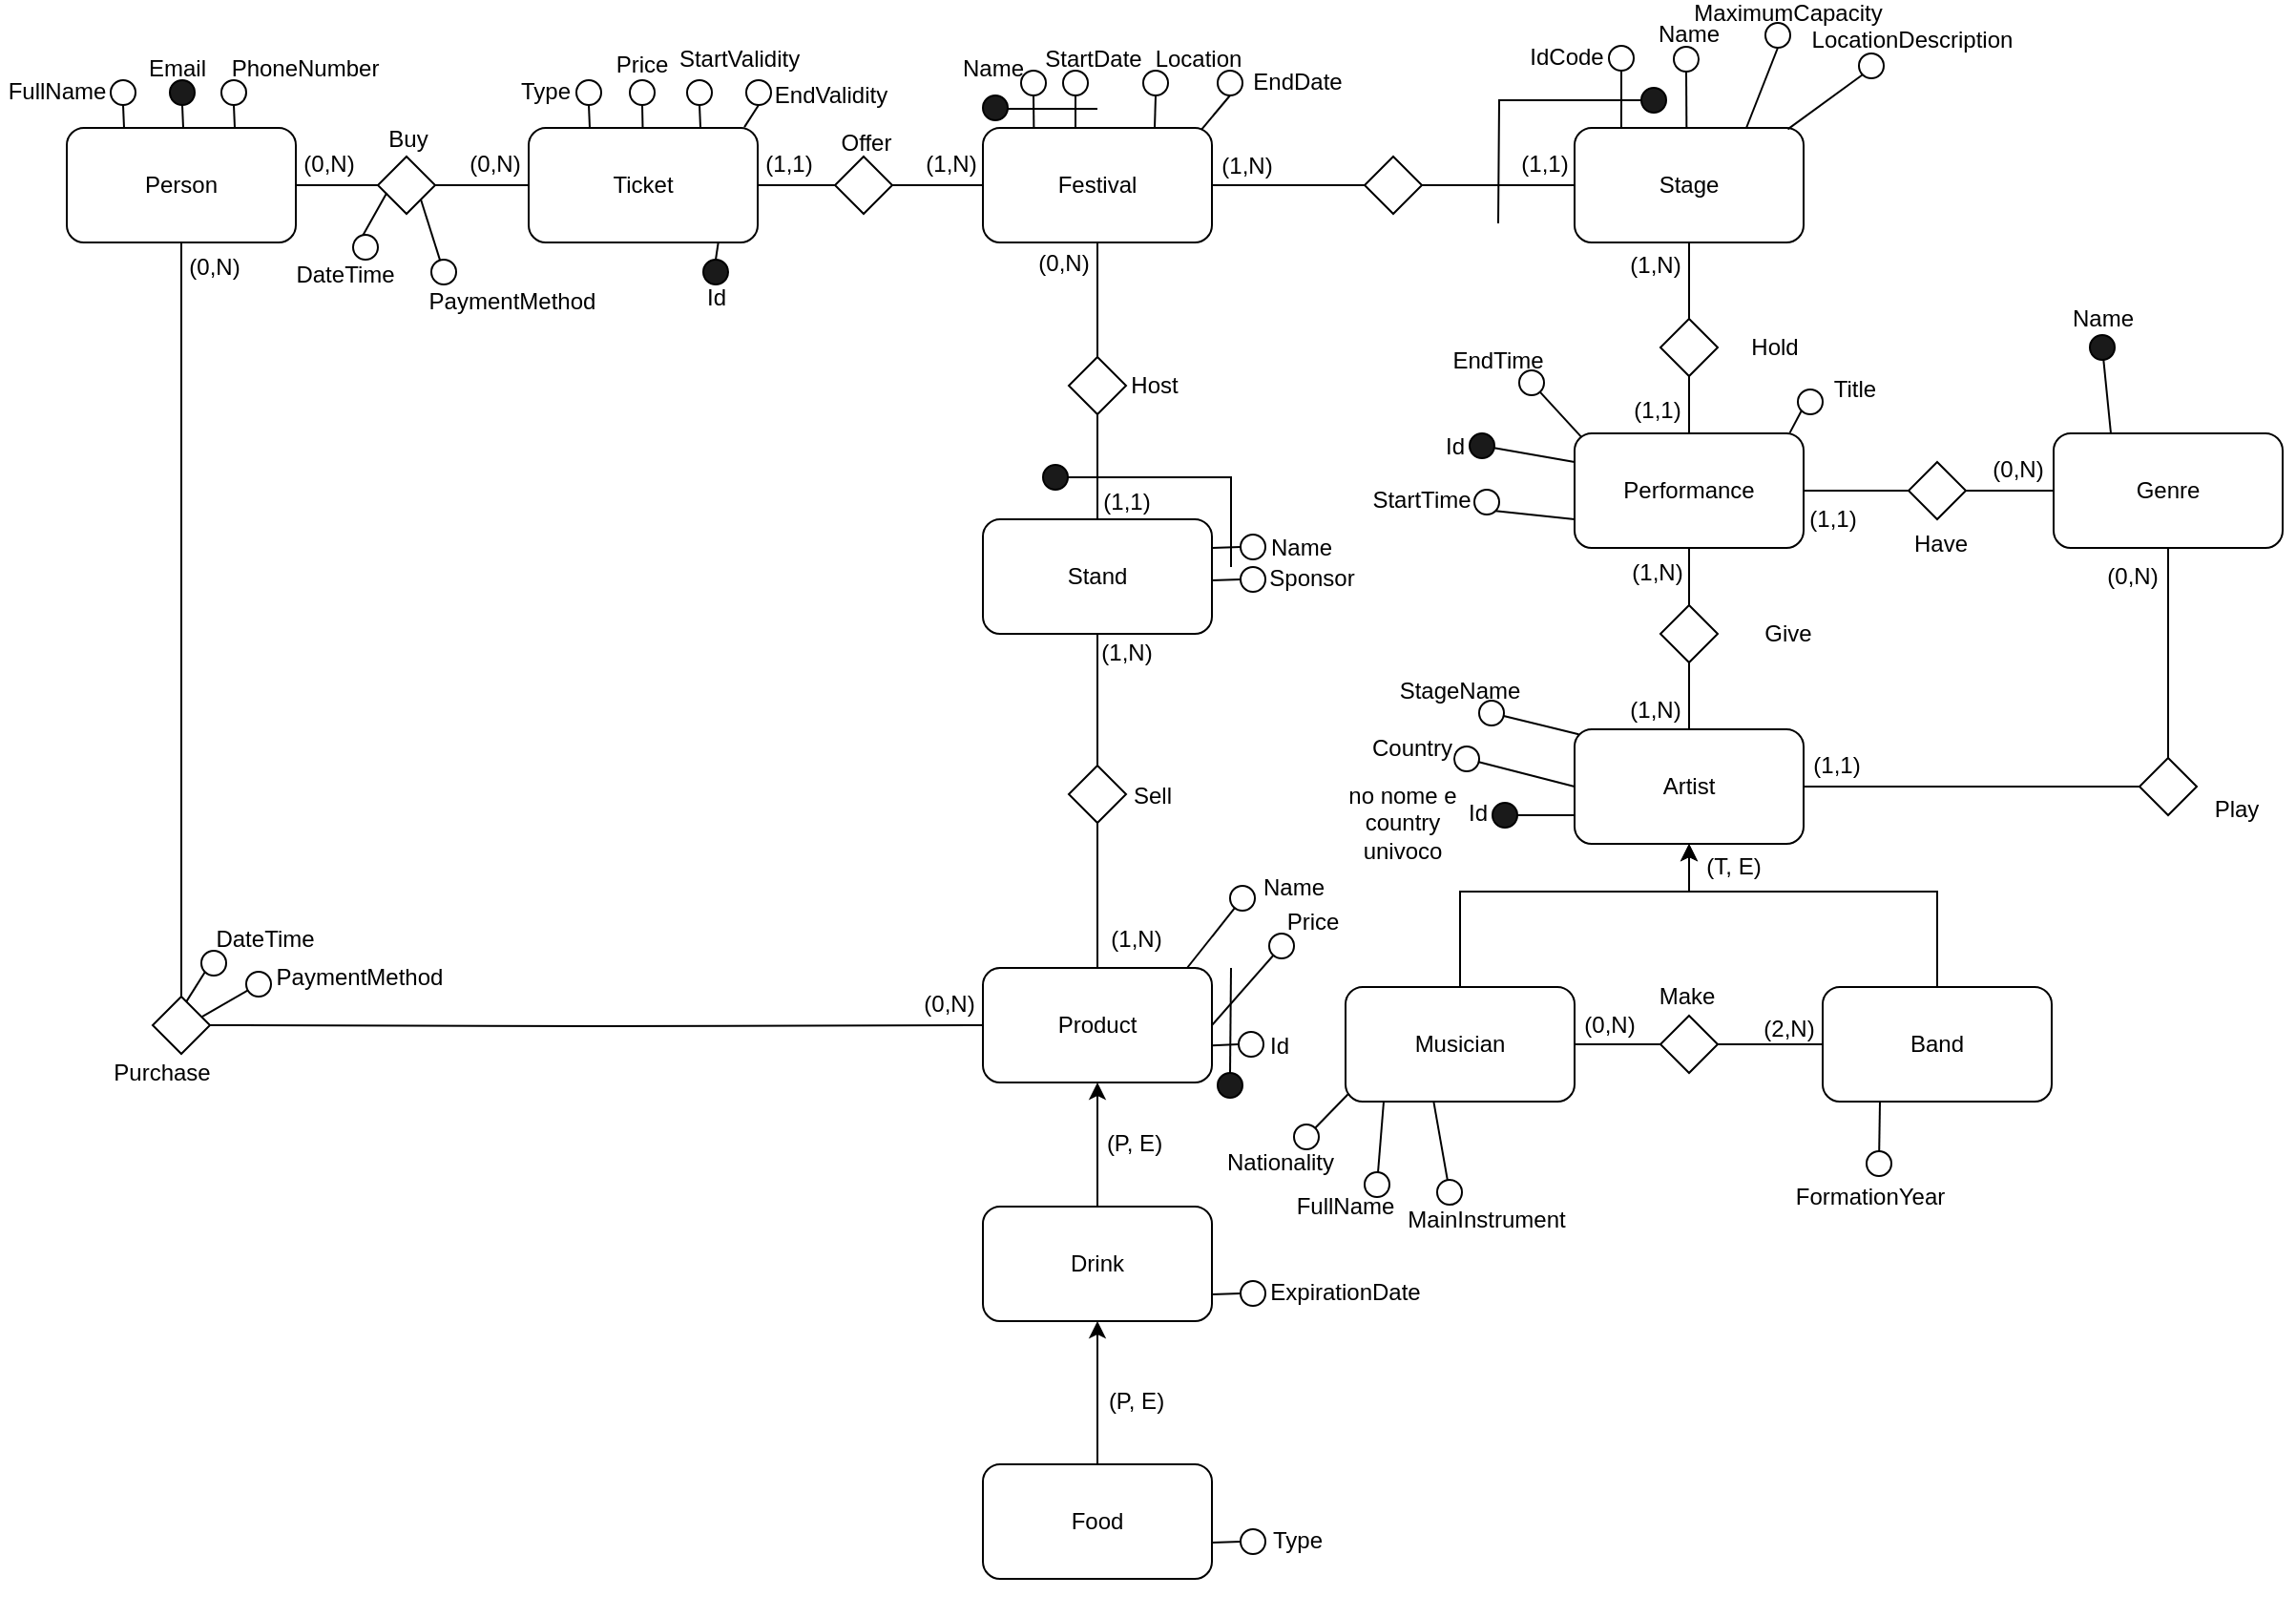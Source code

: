 <mxfile version="28.2.7">
  <diagram name="Pagina-1" id="s-XWecGlXijIhM-GH-9K">
    <mxGraphModel dx="2031" dy="686" grid="1" gridSize="10" guides="1" tooltips="1" connect="1" arrows="1" fold="1" page="1" pageScale="1" pageWidth="827" pageHeight="1169" math="0" shadow="0">
      <root>
        <mxCell id="0" />
        <mxCell id="1" parent="0" />
        <mxCell id="t1PmMs3IWx8FvDzvTRMG-1" value="Festival" style="rounded=1;whiteSpace=wrap;html=1;" parent="1" vertex="1">
          <mxGeometry x="200" y="120" width="120" height="60" as="geometry" />
        </mxCell>
        <mxCell id="t1PmMs3IWx8FvDzvTRMG-2" value="Artist" style="rounded=1;whiteSpace=wrap;html=1;" parent="1" vertex="1">
          <mxGeometry x="510" y="435" width="120" height="60" as="geometry" />
        </mxCell>
        <mxCell id="t1PmMs3IWx8FvDzvTRMG-3" value="Performance" style="rounded=1;whiteSpace=wrap;html=1;" parent="1" vertex="1">
          <mxGeometry x="510" y="280" width="120" height="60" as="geometry" />
        </mxCell>
        <mxCell id="t1PmMs3IWx8FvDzvTRMG-4" value="Stage" style="rounded=1;whiteSpace=wrap;html=1;" parent="1" vertex="1">
          <mxGeometry x="510" y="120" width="120" height="60" as="geometry" />
        </mxCell>
        <mxCell id="t1PmMs3IWx8FvDzvTRMG-10" style="edgeStyle=orthogonalEdgeStyle;rounded=0;orthogonalLoop=1;jettySize=auto;html=1;entryX=1;entryY=0.5;entryDx=0;entryDy=0;endArrow=none;endFill=0;" parent="1" source="t1PmMs3IWx8FvDzvTRMG-9" target="t1PmMs3IWx8FvDzvTRMG-1" edge="1">
          <mxGeometry relative="1" as="geometry" />
        </mxCell>
        <mxCell id="t1PmMs3IWx8FvDzvTRMG-9" value="" style="rhombus;whiteSpace=wrap;html=1;" parent="1" vertex="1">
          <mxGeometry x="400" y="135" width="30" height="30" as="geometry" />
        </mxCell>
        <mxCell id="t1PmMs3IWx8FvDzvTRMG-11" style="edgeStyle=orthogonalEdgeStyle;rounded=0;orthogonalLoop=1;jettySize=auto;html=1;endArrow=none;endFill=0;exitX=0;exitY=0.5;exitDx=0;exitDy=0;" parent="1" source="t1PmMs3IWx8FvDzvTRMG-4" target="t1PmMs3IWx8FvDzvTRMG-9" edge="1">
          <mxGeometry relative="1" as="geometry">
            <mxPoint x="540" y="140" as="sourcePoint" />
            <mxPoint x="460" y="140" as="targetPoint" />
          </mxGeometry>
        </mxCell>
        <mxCell id="t1PmMs3IWx8FvDzvTRMG-12" value="(1,1)" style="text;html=1;align=center;verticalAlign=middle;resizable=0;points=[];autosize=1;strokeColor=none;fillColor=none;" parent="1" vertex="1">
          <mxGeometry x="469" y="124" width="50" height="30" as="geometry" />
        </mxCell>
        <mxCell id="t1PmMs3IWx8FvDzvTRMG-13" value="(1,N)" style="text;html=1;align=center;verticalAlign=middle;resizable=0;points=[];autosize=1;strokeColor=none;fillColor=none;" parent="1" vertex="1">
          <mxGeometry x="313" y="125" width="50" height="30" as="geometry" />
        </mxCell>
        <mxCell id="t1PmMs3IWx8FvDzvTRMG-14" style="edgeStyle=orthogonalEdgeStyle;rounded=0;orthogonalLoop=1;jettySize=auto;html=1;entryX=0.5;entryY=1;entryDx=0;entryDy=0;endArrow=none;endFill=0;" parent="1" source="t1PmMs3IWx8FvDzvTRMG-15" target="t1PmMs3IWx8FvDzvTRMG-4" edge="1">
          <mxGeometry relative="1" as="geometry">
            <mxPoint x="250" y="300" as="targetPoint" />
          </mxGeometry>
        </mxCell>
        <mxCell id="t1PmMs3IWx8FvDzvTRMG-15" value="" style="rhombus;whiteSpace=wrap;html=1;" parent="1" vertex="1">
          <mxGeometry x="555" y="220" width="30" height="30" as="geometry" />
        </mxCell>
        <mxCell id="t1PmMs3IWx8FvDzvTRMG-16" style="edgeStyle=orthogonalEdgeStyle;rounded=0;orthogonalLoop=1;jettySize=auto;html=1;endArrow=none;endFill=0;exitX=0.5;exitY=0;exitDx=0;exitDy=0;" parent="1" source="t1PmMs3IWx8FvDzvTRMG-3" target="t1PmMs3IWx8FvDzvTRMG-15" edge="1">
          <mxGeometry relative="1" as="geometry">
            <mxPoint x="440" y="300" as="sourcePoint" />
            <mxPoint x="390" y="290" as="targetPoint" />
          </mxGeometry>
        </mxCell>
        <mxCell id="t1PmMs3IWx8FvDzvTRMG-17" value="(1,1)" style="text;html=1;align=center;verticalAlign=middle;resizable=0;points=[];autosize=1;strokeColor=none;fillColor=none;" parent="1" vertex="1">
          <mxGeometry x="528" y="253" width="50" height="30" as="geometry" />
        </mxCell>
        <mxCell id="t1PmMs3IWx8FvDzvTRMG-18" value="(1,N)" style="text;html=1;align=center;verticalAlign=middle;resizable=0;points=[];autosize=1;strokeColor=none;fillColor=none;" parent="1" vertex="1">
          <mxGeometry x="527" y="177" width="50" height="30" as="geometry" />
        </mxCell>
        <mxCell id="t1PmMs3IWx8FvDzvTRMG-20" style="edgeStyle=orthogonalEdgeStyle;rounded=0;orthogonalLoop=1;jettySize=auto;html=1;entryX=0.5;entryY=1;entryDx=0;entryDy=0;endArrow=none;endFill=0;" parent="1" source="t1PmMs3IWx8FvDzvTRMG-21" target="t1PmMs3IWx8FvDzvTRMG-3" edge="1">
          <mxGeometry relative="1" as="geometry">
            <mxPoint x="340" y="380" as="targetPoint" />
          </mxGeometry>
        </mxCell>
        <mxCell id="t1PmMs3IWx8FvDzvTRMG-21" value="" style="rhombus;whiteSpace=wrap;html=1;" parent="1" vertex="1">
          <mxGeometry x="555" y="370" width="30" height="30" as="geometry" />
        </mxCell>
        <mxCell id="t1PmMs3IWx8FvDzvTRMG-22" style="edgeStyle=orthogonalEdgeStyle;rounded=0;orthogonalLoop=1;jettySize=auto;html=1;endArrow=none;endFill=0;exitX=0.5;exitY=0;exitDx=0;exitDy=0;" parent="1" source="t1PmMs3IWx8FvDzvTRMG-2" target="t1PmMs3IWx8FvDzvTRMG-21" edge="1">
          <mxGeometry relative="1" as="geometry">
            <mxPoint x="570" y="430" as="sourcePoint" />
            <mxPoint x="160" y="490" as="targetPoint" />
          </mxGeometry>
        </mxCell>
        <mxCell id="t1PmMs3IWx8FvDzvTRMG-23" value="(1,N)" style="text;html=1;align=center;verticalAlign=middle;resizable=0;points=[];autosize=1;strokeColor=none;fillColor=none;" parent="1" vertex="1">
          <mxGeometry x="528" y="338" width="50" height="30" as="geometry" />
        </mxCell>
        <mxCell id="t1PmMs3IWx8FvDzvTRMG-24" value="(1,N)" style="text;html=1;align=center;verticalAlign=middle;resizable=0;points=[];autosize=1;strokeColor=none;fillColor=none;" parent="1" vertex="1">
          <mxGeometry x="527" y="410" width="50" height="30" as="geometry" />
        </mxCell>
        <mxCell id="t1PmMs3IWx8FvDzvTRMG-26" value="Musician" style="rounded=1;whiteSpace=wrap;html=1;" parent="1" vertex="1">
          <mxGeometry x="390" y="570" width="120" height="60" as="geometry" />
        </mxCell>
        <mxCell id="t1PmMs3IWx8FvDzvTRMG-27" value="" style="endArrow=classic;html=1;rounded=0;entryX=0.5;entryY=1;entryDx=0;entryDy=0;exitX=0.5;exitY=0;exitDx=0;exitDy=0;" parent="1" source="t1PmMs3IWx8FvDzvTRMG-26" target="t1PmMs3IWx8FvDzvTRMG-2" edge="1">
          <mxGeometry width="50" height="50" relative="1" as="geometry">
            <mxPoint x="530" y="540" as="sourcePoint" />
            <mxPoint x="580" y="490" as="targetPoint" />
            <Array as="points">
              <mxPoint x="450" y="520" />
              <mxPoint x="570" y="520" />
            </Array>
          </mxGeometry>
        </mxCell>
        <mxCell id="t1PmMs3IWx8FvDzvTRMG-28" value="Band" style="rounded=1;whiteSpace=wrap;html=1;" parent="1" vertex="1">
          <mxGeometry x="640" y="570" width="120" height="60" as="geometry" />
        </mxCell>
        <mxCell id="t1PmMs3IWx8FvDzvTRMG-29" value="" style="endArrow=classic;html=1;rounded=0;entryX=0.5;entryY=1;entryDx=0;entryDy=0;exitX=0.5;exitY=0;exitDx=0;exitDy=0;" parent="1" source="t1PmMs3IWx8FvDzvTRMG-28" target="t1PmMs3IWx8FvDzvTRMG-2" edge="1">
          <mxGeometry width="50" height="50" relative="1" as="geometry">
            <mxPoint x="800" y="540" as="sourcePoint" />
            <mxPoint x="600" y="330" as="targetPoint" />
            <Array as="points">
              <mxPoint x="700" y="520" />
              <mxPoint x="570" y="520" />
            </Array>
          </mxGeometry>
        </mxCell>
        <mxCell id="t1PmMs3IWx8FvDzvTRMG-30" style="edgeStyle=orthogonalEdgeStyle;rounded=0;orthogonalLoop=1;jettySize=auto;html=1;entryX=1;entryY=0.5;entryDx=0;entryDy=0;endArrow=none;endFill=0;" parent="1" source="t1PmMs3IWx8FvDzvTRMG-31" target="t1PmMs3IWx8FvDzvTRMG-26" edge="1">
          <mxGeometry relative="1" as="geometry">
            <mxPoint x="570" y="550" as="targetPoint" />
          </mxGeometry>
        </mxCell>
        <mxCell id="t1PmMs3IWx8FvDzvTRMG-31" value="" style="rhombus;whiteSpace=wrap;html=1;" parent="1" vertex="1">
          <mxGeometry x="555" y="585" width="30" height="30" as="geometry" />
        </mxCell>
        <mxCell id="t1PmMs3IWx8FvDzvTRMG-32" style="edgeStyle=orthogonalEdgeStyle;rounded=0;orthogonalLoop=1;jettySize=auto;html=1;endArrow=none;endFill=0;exitX=0;exitY=0.5;exitDx=0;exitDy=0;" parent="1" source="t1PmMs3IWx8FvDzvTRMG-28" target="t1PmMs3IWx8FvDzvTRMG-31" edge="1">
          <mxGeometry relative="1" as="geometry">
            <mxPoint x="790" y="680" as="sourcePoint" />
            <mxPoint x="390" y="660" as="targetPoint" />
          </mxGeometry>
        </mxCell>
        <mxCell id="t1PmMs3IWx8FvDzvTRMG-33" value="(0,N)" style="text;html=1;align=center;verticalAlign=middle;resizable=0;points=[];autosize=1;strokeColor=none;fillColor=none;" parent="1" vertex="1">
          <mxGeometry x="503" y="575" width="50" height="30" as="geometry" />
        </mxCell>
        <mxCell id="t1PmMs3IWx8FvDzvTRMG-34" value="(2,N)" style="text;html=1;align=center;verticalAlign=middle;resizable=0;points=[];autosize=1;strokeColor=none;fillColor=none;" parent="1" vertex="1">
          <mxGeometry x="597" y="577" width="50" height="30" as="geometry" />
        </mxCell>
        <mxCell id="t1PmMs3IWx8FvDzvTRMG-36" value="Genre" style="rounded=1;whiteSpace=wrap;html=1;" parent="1" vertex="1">
          <mxGeometry x="761" y="280" width="120" height="60" as="geometry" />
        </mxCell>
        <mxCell id="t1PmMs3IWx8FvDzvTRMG-37" style="edgeStyle=orthogonalEdgeStyle;rounded=0;orthogonalLoop=1;jettySize=auto;html=1;entryX=0.5;entryY=1;entryDx=0;entryDy=0;endArrow=none;endFill=0;" parent="1" source="t1PmMs3IWx8FvDzvTRMG-38" target="t1PmMs3IWx8FvDzvTRMG-36" edge="1">
          <mxGeometry relative="1" as="geometry">
            <mxPoint x="795" y="375" as="targetPoint" />
          </mxGeometry>
        </mxCell>
        <mxCell id="t1PmMs3IWx8FvDzvTRMG-38" value="" style="rhombus;whiteSpace=wrap;html=1;" parent="1" vertex="1">
          <mxGeometry x="806" y="450" width="30" height="30" as="geometry" />
        </mxCell>
        <mxCell id="t1PmMs3IWx8FvDzvTRMG-39" style="edgeStyle=orthogonalEdgeStyle;rounded=0;orthogonalLoop=1;jettySize=auto;html=1;endArrow=none;endFill=0;exitX=1;exitY=0.5;exitDx=0;exitDy=0;" parent="1" source="t1PmMs3IWx8FvDzvTRMG-2" target="t1PmMs3IWx8FvDzvTRMG-38" edge="1">
          <mxGeometry relative="1" as="geometry">
            <mxPoint x="795" y="470" as="sourcePoint" />
            <mxPoint x="385" y="525" as="targetPoint" />
          </mxGeometry>
        </mxCell>
        <mxCell id="t1PmMs3IWx8FvDzvTRMG-40" value="(1,1)" style="text;html=1;align=center;verticalAlign=middle;resizable=0;points=[];autosize=1;strokeColor=none;fillColor=none;" parent="1" vertex="1">
          <mxGeometry x="622" y="439" width="50" height="30" as="geometry" />
        </mxCell>
        <mxCell id="t1PmMs3IWx8FvDzvTRMG-41" value="(0,N)" style="text;html=1;align=center;verticalAlign=middle;resizable=0;points=[];autosize=1;strokeColor=none;fillColor=none;" parent="1" vertex="1">
          <mxGeometry x="777" y="340" width="50" height="30" as="geometry" />
        </mxCell>
        <mxCell id="t1PmMs3IWx8FvDzvTRMG-42" style="edgeStyle=orthogonalEdgeStyle;rounded=0;orthogonalLoop=1;jettySize=auto;html=1;entryX=1;entryY=0.5;entryDx=0;entryDy=0;endArrow=none;endFill=0;" parent="1" source="t1PmMs3IWx8FvDzvTRMG-43" target="t1PmMs3IWx8FvDzvTRMG-3" edge="1">
          <mxGeometry relative="1" as="geometry">
            <mxPoint x="630" y="300" as="targetPoint" />
          </mxGeometry>
        </mxCell>
        <mxCell id="t1PmMs3IWx8FvDzvTRMG-43" value="" style="rhombus;whiteSpace=wrap;html=1;" parent="1" vertex="1">
          <mxGeometry x="685" y="295" width="30" height="30" as="geometry" />
        </mxCell>
        <mxCell id="t1PmMs3IWx8FvDzvTRMG-44" style="edgeStyle=orthogonalEdgeStyle;rounded=0;orthogonalLoop=1;jettySize=auto;html=1;endArrow=none;endFill=0;exitX=0;exitY=0.5;exitDx=0;exitDy=0;" parent="1" source="t1PmMs3IWx8FvDzvTRMG-36" target="t1PmMs3IWx8FvDzvTRMG-43" edge="1">
          <mxGeometry relative="1" as="geometry">
            <mxPoint x="760" y="295" as="sourcePoint" />
            <mxPoint x="270" y="400" as="targetPoint" />
          </mxGeometry>
        </mxCell>
        <mxCell id="t1PmMs3IWx8FvDzvTRMG-45" value="(0,N)" style="text;html=1;align=center;verticalAlign=middle;resizable=0;points=[];autosize=1;strokeColor=none;fillColor=none;" parent="1" vertex="1">
          <mxGeometry x="717" y="284" width="50" height="30" as="geometry" />
        </mxCell>
        <mxCell id="t1PmMs3IWx8FvDzvTRMG-46" value="(1,1)" style="text;html=1;align=center;verticalAlign=middle;resizable=0;points=[];autosize=1;strokeColor=none;fillColor=none;" parent="1" vertex="1">
          <mxGeometry x="620" y="310" width="50" height="30" as="geometry" />
        </mxCell>
        <mxCell id="t1PmMs3IWx8FvDzvTRMG-52" value="Stand" style="rounded=1;whiteSpace=wrap;html=1;" parent="1" vertex="1">
          <mxGeometry x="200" y="325" width="120" height="60" as="geometry" />
        </mxCell>
        <mxCell id="t1PmMs3IWx8FvDzvTRMG-54" style="edgeStyle=orthogonalEdgeStyle;rounded=0;orthogonalLoop=1;jettySize=auto;html=1;entryX=0.5;entryY=1;entryDx=0;entryDy=0;endArrow=none;endFill=0;" parent="1" source="t1PmMs3IWx8FvDzvTRMG-55" target="t1PmMs3IWx8FvDzvTRMG-1" edge="1">
          <mxGeometry relative="1" as="geometry">
            <mxPoint x="277.5" y="200" as="targetPoint" />
          </mxGeometry>
        </mxCell>
        <mxCell id="t1PmMs3IWx8FvDzvTRMG-55" value="" style="rhombus;whiteSpace=wrap;html=1;" parent="1" vertex="1">
          <mxGeometry x="245" y="240" width="30" height="30" as="geometry" />
        </mxCell>
        <mxCell id="t1PmMs3IWx8FvDzvTRMG-56" style="edgeStyle=orthogonalEdgeStyle;rounded=0;orthogonalLoop=1;jettySize=auto;html=1;endArrow=none;endFill=0;exitX=0.5;exitY=0;exitDx=0;exitDy=0;" parent="1" source="t1PmMs3IWx8FvDzvTRMG-52" target="t1PmMs3IWx8FvDzvTRMG-55" edge="1">
          <mxGeometry relative="1" as="geometry">
            <mxPoint x="277.5" y="300" as="sourcePoint" />
            <mxPoint x="97.5" y="310" as="targetPoint" />
          </mxGeometry>
        </mxCell>
        <mxCell id="t1PmMs3IWx8FvDzvTRMG-57" value="(1,1)" style="text;html=1;align=center;verticalAlign=middle;resizable=0;points=[];autosize=1;strokeColor=none;fillColor=none;" parent="1" vertex="1">
          <mxGeometry x="250" y="301" width="50" height="30" as="geometry" />
        </mxCell>
        <mxCell id="t1PmMs3IWx8FvDzvTRMG-58" value="(0,N)" style="text;html=1;align=center;verticalAlign=middle;resizable=0;points=[];autosize=1;strokeColor=none;fillColor=none;" parent="1" vertex="1">
          <mxGeometry x="217" y="176" width="50" height="30" as="geometry" />
        </mxCell>
        <mxCell id="t1PmMs3IWx8FvDzvTRMG-61" value="Product" style="rounded=1;whiteSpace=wrap;html=1;" parent="1" vertex="1">
          <mxGeometry x="200" y="560" width="120" height="60" as="geometry" />
        </mxCell>
        <mxCell id="t1PmMs3IWx8FvDzvTRMG-62" style="edgeStyle=orthogonalEdgeStyle;rounded=0;orthogonalLoop=1;jettySize=auto;html=1;entryX=0.5;entryY=1;entryDx=0;entryDy=0;endArrow=none;endFill=0;" parent="1" source="t1PmMs3IWx8FvDzvTRMG-63" target="t1PmMs3IWx8FvDzvTRMG-52" edge="1">
          <mxGeometry relative="1" as="geometry">
            <mxPoint x="310" y="490" as="targetPoint" />
          </mxGeometry>
        </mxCell>
        <mxCell id="t1PmMs3IWx8FvDzvTRMG-63" value="" style="rhombus;whiteSpace=wrap;html=1;" parent="1" vertex="1">
          <mxGeometry x="245" y="454" width="30" height="30" as="geometry" />
        </mxCell>
        <mxCell id="t1PmMs3IWx8FvDzvTRMG-64" style="edgeStyle=orthogonalEdgeStyle;rounded=0;orthogonalLoop=1;jettySize=auto;html=1;endArrow=none;endFill=0;exitX=0.5;exitY=0;exitDx=0;exitDy=0;" parent="1" source="t1PmMs3IWx8FvDzvTRMG-61" target="t1PmMs3IWx8FvDzvTRMG-63" edge="1">
          <mxGeometry relative="1" as="geometry">
            <mxPoint x="435" y="705" as="sourcePoint" />
            <mxPoint x="272.5" y="690" as="targetPoint" />
          </mxGeometry>
        </mxCell>
        <mxCell id="t1PmMs3IWx8FvDzvTRMG-65" value="(1,N)" style="text;html=1;align=center;verticalAlign=middle;resizable=0;points=[];autosize=1;strokeColor=none;fillColor=none;" parent="1" vertex="1">
          <mxGeometry x="250" y="380" width="50" height="30" as="geometry" />
        </mxCell>
        <mxCell id="t1PmMs3IWx8FvDzvTRMG-66" value="(1,N)" style="text;html=1;align=center;verticalAlign=middle;resizable=0;points=[];autosize=1;strokeColor=none;fillColor=none;" parent="1" vertex="1">
          <mxGeometry x="255" y="530" width="50" height="30" as="geometry" />
        </mxCell>
        <mxCell id="t1PmMs3IWx8FvDzvTRMG-69" value="Drink" style="rounded=1;whiteSpace=wrap;html=1;" parent="1" vertex="1">
          <mxGeometry x="200" y="685" width="120" height="60" as="geometry" />
        </mxCell>
        <mxCell id="t1PmMs3IWx8FvDzvTRMG-70" value="Food" style="rounded=1;whiteSpace=wrap;html=1;" parent="1" vertex="1">
          <mxGeometry x="200" y="820" width="120" height="60" as="geometry" />
        </mxCell>
        <mxCell id="t1PmMs3IWx8FvDzvTRMG-71" style="edgeStyle=orthogonalEdgeStyle;rounded=0;orthogonalLoop=1;jettySize=auto;html=1;exitX=0.5;exitY=1;exitDx=0;exitDy=0;" parent="1" source="t1PmMs3IWx8FvDzvTRMG-70" target="t1PmMs3IWx8FvDzvTRMG-70" edge="1">
          <mxGeometry relative="1" as="geometry" />
        </mxCell>
        <mxCell id="t1PmMs3IWx8FvDzvTRMG-72" value="" style="endArrow=classic;html=1;rounded=0;entryX=0.5;entryY=1;entryDx=0;entryDy=0;exitX=0.5;exitY=0;exitDx=0;exitDy=0;" parent="1" source="t1PmMs3IWx8FvDzvTRMG-70" target="t1PmMs3IWx8FvDzvTRMG-69" edge="1">
          <mxGeometry width="50" height="50" relative="1" as="geometry">
            <mxPoint x="285" y="870" as="sourcePoint" />
            <mxPoint x="335" y="820" as="targetPoint" />
          </mxGeometry>
        </mxCell>
        <mxCell id="t1PmMs3IWx8FvDzvTRMG-73" value="" style="endArrow=classic;html=1;rounded=0;entryX=0.5;entryY=1;entryDx=0;entryDy=0;exitX=0.5;exitY=0;exitDx=0;exitDy=0;" parent="1" source="t1PmMs3IWx8FvDzvTRMG-69" target="t1PmMs3IWx8FvDzvTRMG-61" edge="1">
          <mxGeometry width="50" height="50" relative="1" as="geometry">
            <mxPoint x="285" y="870" as="sourcePoint" />
            <mxPoint x="335" y="820" as="targetPoint" />
          </mxGeometry>
        </mxCell>
        <mxCell id="t1PmMs3IWx8FvDzvTRMG-77" value="Ticket" style="rounded=1;whiteSpace=wrap;html=1;" parent="1" vertex="1">
          <mxGeometry x="-38" y="120" width="120" height="60" as="geometry" />
        </mxCell>
        <mxCell id="t1PmMs3IWx8FvDzvTRMG-78" style="edgeStyle=orthogonalEdgeStyle;rounded=0;orthogonalLoop=1;jettySize=auto;html=1;endArrow=none;endFill=0;entryX=1;entryY=0.5;entryDx=0;entryDy=0;" parent="1" source="t1PmMs3IWx8FvDzvTRMG-79" target="t1PmMs3IWx8FvDzvTRMG-77" edge="1">
          <mxGeometry relative="1" as="geometry">
            <mxPoint x="100" y="140" as="targetPoint" />
          </mxGeometry>
        </mxCell>
        <mxCell id="t1PmMs3IWx8FvDzvTRMG-79" value="" style="rhombus;whiteSpace=wrap;html=1;" parent="1" vertex="1">
          <mxGeometry x="122.5" y="135" width="30" height="30" as="geometry" />
        </mxCell>
        <mxCell id="t1PmMs3IWx8FvDzvTRMG-80" style="edgeStyle=orthogonalEdgeStyle;rounded=0;orthogonalLoop=1;jettySize=auto;html=1;endArrow=none;endFill=0;entryX=1;entryY=0.5;entryDx=0;entryDy=0;exitX=0;exitY=0.5;exitDx=0;exitDy=0;" parent="1" source="t1PmMs3IWx8FvDzvTRMG-1" target="t1PmMs3IWx8FvDzvTRMG-79" edge="1">
          <mxGeometry relative="1" as="geometry">
            <mxPoint x="190" y="150" as="sourcePoint" />
            <mxPoint x="122.5" y="160" as="targetPoint" />
          </mxGeometry>
        </mxCell>
        <mxCell id="t1PmMs3IWx8FvDzvTRMG-81" value="(1,1)" style="text;html=1;align=center;verticalAlign=middle;resizable=0;points=[];autosize=1;strokeColor=none;fillColor=none;" parent="1" vertex="1">
          <mxGeometry x="72.5" y="124" width="50" height="30" as="geometry" />
        </mxCell>
        <mxCell id="t1PmMs3IWx8FvDzvTRMG-82" value="(1,N)" style="text;html=1;align=center;verticalAlign=middle;resizable=0;points=[];autosize=1;strokeColor=none;fillColor=none;" parent="1" vertex="1">
          <mxGeometry x="158" y="124" width="50" height="30" as="geometry" />
        </mxCell>
        <mxCell id="t1PmMs3IWx8FvDzvTRMG-83" value="Person" style="rounded=1;whiteSpace=wrap;html=1;" parent="1" vertex="1">
          <mxGeometry x="-280" y="120" width="120" height="60" as="geometry" />
        </mxCell>
        <mxCell id="t1PmMs3IWx8FvDzvTRMG-84" style="edgeStyle=orthogonalEdgeStyle;rounded=0;orthogonalLoop=1;jettySize=auto;html=1;endArrow=none;endFill=0;entryX=1;entryY=0.5;entryDx=0;entryDy=0;" parent="1" source="t1PmMs3IWx8FvDzvTRMG-85" target="t1PmMs3IWx8FvDzvTRMG-83" edge="1">
          <mxGeometry relative="1" as="geometry">
            <mxPoint x="-140" y="160" as="targetPoint" />
          </mxGeometry>
        </mxCell>
        <mxCell id="t1PmMs3IWx8FvDzvTRMG-85" value="" style="rhombus;whiteSpace=wrap;html=1;" parent="1" vertex="1">
          <mxGeometry x="-117" y="135" width="30" height="30" as="geometry" />
        </mxCell>
        <mxCell id="t1PmMs3IWx8FvDzvTRMG-86" style="edgeStyle=orthogonalEdgeStyle;rounded=0;orthogonalLoop=1;jettySize=auto;html=1;endArrow=none;endFill=0;entryX=1;entryY=0.5;entryDx=0;entryDy=0;exitX=0;exitY=0.5;exitDx=0;exitDy=0;" parent="1" source="t1PmMs3IWx8FvDzvTRMG-77" target="t1PmMs3IWx8FvDzvTRMG-85" edge="1">
          <mxGeometry relative="1" as="geometry">
            <mxPoint x="-42.5" y="150" as="sourcePoint" />
            <mxPoint x="-120" y="160" as="targetPoint" />
          </mxGeometry>
        </mxCell>
        <mxCell id="t1PmMs3IWx8FvDzvTRMG-87" value="(0,N)" style="text;html=1;align=center;verticalAlign=middle;resizable=0;points=[];autosize=1;strokeColor=none;fillColor=none;" parent="1" vertex="1">
          <mxGeometry x="-81" y="124" width="50" height="30" as="geometry" />
        </mxCell>
        <mxCell id="t1PmMs3IWx8FvDzvTRMG-88" value="(0,N)" style="text;html=1;align=center;verticalAlign=middle;resizable=0;points=[];autosize=1;strokeColor=none;fillColor=none;" parent="1" vertex="1">
          <mxGeometry x="-168" y="124" width="50" height="30" as="geometry" />
        </mxCell>
        <mxCell id="t1PmMs3IWx8FvDzvTRMG-90" style="edgeStyle=orthogonalEdgeStyle;rounded=0;orthogonalLoop=1;jettySize=auto;html=1;entryX=0.5;entryY=1;entryDx=0;entryDy=0;endArrow=none;endFill=0;" parent="1" source="t1PmMs3IWx8FvDzvTRMG-91" target="t1PmMs3IWx8FvDzvTRMG-83" edge="1">
          <mxGeometry relative="1" as="geometry">
            <mxPoint x="-125" y="275" as="targetPoint" />
          </mxGeometry>
        </mxCell>
        <mxCell id="t1PmMs3IWx8FvDzvTRMG-91" value="" style="rhombus;whiteSpace=wrap;html=1;" parent="1" vertex="1">
          <mxGeometry x="-235" y="575" width="30" height="30" as="geometry" />
        </mxCell>
        <mxCell id="t1PmMs3IWx8FvDzvTRMG-92" style="edgeStyle=orthogonalEdgeStyle;rounded=0;orthogonalLoop=1;jettySize=auto;html=1;endArrow=none;endFill=0;exitX=0;exitY=0.5;exitDx=0;exitDy=0;entryX=1;entryY=0.5;entryDx=0;entryDy=0;" parent="1" target="t1PmMs3IWx8FvDzvTRMG-91" edge="1">
          <mxGeometry relative="1" as="geometry">
            <mxPoint x="200" y="590" as="sourcePoint" />
            <mxPoint x="-180" y="600" as="targetPoint" />
          </mxGeometry>
        </mxCell>
        <mxCell id="t1PmMs3IWx8FvDzvTRMG-93" value="(0,N)" style="text;html=1;align=center;verticalAlign=middle;resizable=0;points=[];autosize=1;strokeColor=none;fillColor=none;" parent="1" vertex="1">
          <mxGeometry x="-228" y="178" width="50" height="30" as="geometry" />
        </mxCell>
        <mxCell id="t1PmMs3IWx8FvDzvTRMG-94" value="(0,N)" style="text;html=1;align=center;verticalAlign=middle;resizable=0;points=[];autosize=1;strokeColor=none;fillColor=none;" parent="1" vertex="1">
          <mxGeometry x="156.5" y="564" width="50" height="30" as="geometry" />
        </mxCell>
        <mxCell id="glZ-dOasdqyVMI1zNMbs-1" value="(T, E)" style="text;html=1;align=center;verticalAlign=middle;resizable=0;points=[];autosize=1;strokeColor=none;fillColor=none;" parent="1" vertex="1">
          <mxGeometry x="568" y="492" width="50" height="30" as="geometry" />
        </mxCell>
        <mxCell id="glZ-dOasdqyVMI1zNMbs-2" value="(P, E)" style="text;html=1;align=center;verticalAlign=middle;resizable=0;points=[];autosize=1;strokeColor=none;fillColor=none;" parent="1" vertex="1">
          <mxGeometry x="254" y="637" width="50" height="30" as="geometry" />
        </mxCell>
        <mxCell id="glZ-dOasdqyVMI1zNMbs-3" value="(P, E)" style="text;html=1;align=center;verticalAlign=middle;resizable=0;points=[];autosize=1;strokeColor=none;fillColor=none;" parent="1" vertex="1">
          <mxGeometry x="255" y="772" width="50" height="30" as="geometry" />
        </mxCell>
        <mxCell id="glZ-dOasdqyVMI1zNMbs-19" value="" style="ellipse;whiteSpace=wrap;html=1;aspect=fixed;" parent="1" vertex="1">
          <mxGeometry x="335" y="333" width="13" height="13" as="geometry" />
        </mxCell>
        <mxCell id="glZ-dOasdqyVMI1zNMbs-20" value="" style="endArrow=none;html=1;rounded=0;entryX=1;entryY=0.25;entryDx=0;entryDy=0;exitX=0;exitY=0.5;exitDx=0;exitDy=0;" parent="1" source="glZ-dOasdqyVMI1zNMbs-19" target="t1PmMs3IWx8FvDzvTRMG-52" edge="1">
          <mxGeometry width="50" height="50" relative="1" as="geometry">
            <mxPoint x="326" y="336.5" as="sourcePoint" />
            <mxPoint x="386" y="336.5" as="targetPoint" />
          </mxGeometry>
        </mxCell>
        <mxCell id="glZ-dOasdqyVMI1zNMbs-21" value="" style="ellipse;whiteSpace=wrap;html=1;aspect=fixed;" parent="1" vertex="1">
          <mxGeometry x="-209.5" y="551" width="13" height="13" as="geometry" />
        </mxCell>
        <mxCell id="glZ-dOasdqyVMI1zNMbs-22" value="" style="endArrow=none;html=1;rounded=0;entryX=0.59;entryY=0.085;entryDx=0;entryDy=0;exitX=0;exitY=1;exitDx=0;exitDy=0;entryPerimeter=0;" parent="1" source="glZ-dOasdqyVMI1zNMbs-21" target="t1PmMs3IWx8FvDzvTRMG-91" edge="1">
          <mxGeometry width="50" height="50" relative="1" as="geometry">
            <mxPoint x="-220" y="546.5" as="sourcePoint" />
            <mxPoint x="-160" y="546.5" as="targetPoint" />
          </mxGeometry>
        </mxCell>
        <mxCell id="glZ-dOasdqyVMI1zNMbs-31" value="" style="ellipse;whiteSpace=wrap;html=1;aspect=fixed;" parent="1" vertex="1">
          <mxGeometry x="323" y="90" width="13" height="13" as="geometry" />
        </mxCell>
        <mxCell id="glZ-dOasdqyVMI1zNMbs-32" value="" style="endArrow=none;html=1;rounded=0;entryX=0.955;entryY=0.013;entryDx=0;entryDy=0;entryPerimeter=0;exitX=0.5;exitY=1;exitDx=0;exitDy=0;" parent="1" source="glZ-dOasdqyVMI1zNMbs-31" target="t1PmMs3IWx8FvDzvTRMG-1" edge="1">
          <mxGeometry width="50" height="50" relative="1" as="geometry">
            <mxPoint x="350" y="100" as="sourcePoint" />
            <mxPoint x="320" y="120" as="targetPoint" />
          </mxGeometry>
        </mxCell>
        <mxCell id="glZ-dOasdqyVMI1zNMbs-33" value="" style="ellipse;whiteSpace=wrap;html=1;aspect=fixed;" parent="1" vertex="1">
          <mxGeometry x="284" y="90" width="13" height="13" as="geometry" />
        </mxCell>
        <mxCell id="glZ-dOasdqyVMI1zNMbs-34" value="" style="endArrow=none;html=1;rounded=0;entryX=0.75;entryY=0;entryDx=0;entryDy=0;exitX=0.5;exitY=1;exitDx=0;exitDy=0;" parent="1" source="glZ-dOasdqyVMI1zNMbs-33" target="t1PmMs3IWx8FvDzvTRMG-1" edge="1">
          <mxGeometry width="50" height="50" relative="1" as="geometry">
            <mxPoint x="-343" y="226.5" as="sourcePoint" />
            <mxPoint x="-283" y="226.5" as="targetPoint" />
          </mxGeometry>
        </mxCell>
        <mxCell id="glZ-dOasdqyVMI1zNMbs-62" value="" style="edgeStyle=orthogonalEdgeStyle;rounded=0;orthogonalLoop=1;jettySize=auto;html=1;entryX=0.5;entryY=0;entryDx=0;entryDy=0;endArrow=none;endFill=0;" parent="1" source="glZ-dOasdqyVMI1zNMbs-35" target="t1PmMs3IWx8FvDzvTRMG-1" edge="1">
          <mxGeometry relative="1" as="geometry">
            <Array as="points">
              <mxPoint x="249" y="120" />
            </Array>
          </mxGeometry>
        </mxCell>
        <mxCell id="glZ-dOasdqyVMI1zNMbs-35" value="" style="ellipse;whiteSpace=wrap;html=1;aspect=fixed;" parent="1" vertex="1">
          <mxGeometry x="242" y="90" width="13" height="13" as="geometry" />
        </mxCell>
        <mxCell id="glZ-dOasdqyVMI1zNMbs-43" value="" style="ellipse;whiteSpace=wrap;html=1;aspect=fixed;" parent="1" vertex="1">
          <mxGeometry x="15" y="95" width="13" height="13" as="geometry" />
        </mxCell>
        <mxCell id="glZ-dOasdqyVMI1zNMbs-44" value="" style="endArrow=none;html=1;rounded=0;entryX=0.473;entryY=0.007;entryDx=0;entryDy=0;exitX=0.5;exitY=1;exitDx=0;exitDy=0;entryPerimeter=0;" parent="1" source="glZ-dOasdqyVMI1zNMbs-43" edge="1">
          <mxGeometry width="50" height="50" relative="1" as="geometry">
            <mxPoint x="-10" y="94.5" as="sourcePoint" />
            <mxPoint x="21.76" y="120.42" as="targetPoint" />
          </mxGeometry>
        </mxCell>
        <mxCell id="glZ-dOasdqyVMI1zNMbs-45" value="" style="ellipse;whiteSpace=wrap;html=1;aspect=fixed;" parent="1" vertex="1">
          <mxGeometry x="610" y="65" width="13" height="13" as="geometry" />
        </mxCell>
        <mxCell id="glZ-dOasdqyVMI1zNMbs-46" value="" style="endArrow=none;html=1;rounded=0;exitX=0.5;exitY=1;exitDx=0;exitDy=0;entryX=0.75;entryY=0;entryDx=0;entryDy=0;" parent="1" source="glZ-dOasdqyVMI1zNMbs-45" target="t1PmMs3IWx8FvDzvTRMG-4" edge="1">
          <mxGeometry width="50" height="50" relative="1" as="geometry">
            <mxPoint x="-323" y="346.5" as="sourcePoint" />
            <mxPoint x="598.4" y="110" as="targetPoint" />
          </mxGeometry>
        </mxCell>
        <mxCell id="glZ-dOasdqyVMI1zNMbs-47" value="" style="ellipse;whiteSpace=wrap;html=1;aspect=fixed;" parent="1" vertex="1">
          <mxGeometry x="562" y="77.5" width="13" height="13" as="geometry" />
        </mxCell>
        <mxCell id="glZ-dOasdqyVMI1zNMbs-48" value="" style="endArrow=none;html=1;rounded=0;entryX=0.489;entryY=0.003;entryDx=0;entryDy=0;exitX=0.5;exitY=1;exitDx=0;exitDy=0;entryPerimeter=0;" parent="1" source="glZ-dOasdqyVMI1zNMbs-47" target="t1PmMs3IWx8FvDzvTRMG-4" edge="1">
          <mxGeometry width="50" height="50" relative="1" as="geometry">
            <mxPoint x="-323" y="366.5" as="sourcePoint" />
            <mxPoint x="-263" y="366.5" as="targetPoint" />
          </mxGeometry>
        </mxCell>
        <mxCell id="glZ-dOasdqyVMI1zNMbs-49" value="" style="ellipse;whiteSpace=wrap;html=1;aspect=fixed;fillColor=#FFFFFF;" parent="1" vertex="1">
          <mxGeometry x="528" y="77" width="13" height="13" as="geometry" />
        </mxCell>
        <mxCell id="glZ-dOasdqyVMI1zNMbs-57" value="" style="ellipse;whiteSpace=wrap;html=1;aspect=fixed;" parent="1" vertex="1">
          <mxGeometry x="220" y="90" width="13" height="13" as="geometry" />
        </mxCell>
        <mxCell id="glZ-dOasdqyVMI1zNMbs-58" value="" style="endArrow=none;html=1;rounded=0;entryX=0.25;entryY=0;entryDx=0;entryDy=0;" parent="1" source="glZ-dOasdqyVMI1zNMbs-57" edge="1">
          <mxGeometry width="50" height="50" relative="1" as="geometry">
            <mxPoint x="177" y="53.62" as="sourcePoint" />
            <mxPoint x="226.69" y="120" as="targetPoint" />
          </mxGeometry>
        </mxCell>
        <mxCell id="glZ-dOasdqyVMI1zNMbs-63" value="Location" style="text;html=1;align=center;verticalAlign=middle;whiteSpace=wrap;rounded=0;" parent="1" vertex="1">
          <mxGeometry x="282.5" y="68.5" width="60" height="30" as="geometry" />
        </mxCell>
        <mxCell id="1U37Jf4oI8V5bz3e3lb--17" style="edgeStyle=orthogonalEdgeStyle;rounded=0;orthogonalLoop=1;jettySize=auto;html=1;exitX=0.5;exitY=1;exitDx=0;exitDy=0;entryX=0.204;entryY=0;entryDx=0;entryDy=0;entryPerimeter=0;endArrow=none;endFill=0;" parent="1" source="glZ-dOasdqyVMI1zNMbs-49" target="t1PmMs3IWx8FvDzvTRMG-4" edge="1">
          <mxGeometry relative="1" as="geometry" />
        </mxCell>
        <mxCell id="TPkK5msz5t8PLeYrQ9Gh-1" value="StartDate" style="text;html=1;whiteSpace=wrap;strokeColor=none;fillColor=none;align=center;verticalAlign=middle;rounded=0;" parent="1" vertex="1">
          <mxGeometry x="231.5" y="76.5" width="51.5" height="14.5" as="geometry" />
        </mxCell>
        <mxCell id="1U37Jf4oI8V5bz3e3lb--19" value="IdCode" style="text;html=1;whiteSpace=wrap;strokeColor=none;fillColor=none;align=center;verticalAlign=middle;rounded=0;" parent="1" vertex="1">
          <mxGeometry x="485" y="73.5" width="42" height="19.5" as="geometry" />
        </mxCell>
        <mxCell id="TPkK5msz5t8PLeYrQ9Gh-2" value="EndDate" style="text;html=1;whiteSpace=wrap;strokeColor=none;fillColor=none;align=center;verticalAlign=middle;rounded=0;" parent="1" vertex="1">
          <mxGeometry x="335" y="81" width="60" height="30" as="geometry" />
        </mxCell>
        <mxCell id="TPkK5msz5t8PLeYrQ9Gh-4" value="" style="ellipse;whiteSpace=wrap;html=1;aspect=fixed;" parent="1" vertex="1">
          <mxGeometry x="45" y="95" width="13" height="13" as="geometry" />
        </mxCell>
        <mxCell id="1U37Jf4oI8V5bz3e3lb--20" value="Name" style="text;html=1;whiteSpace=wrap;strokeColor=none;fillColor=none;align=center;verticalAlign=middle;rounded=0;" parent="1" vertex="1">
          <mxGeometry x="545" y="61" width="50" height="20" as="geometry" />
        </mxCell>
        <mxCell id="TPkK5msz5t8PLeYrQ9Gh-5" value="" style="endArrow=none;html=1;rounded=0;entryX=0.75;entryY=0;entryDx=0;entryDy=0;exitX=0.5;exitY=1;exitDx=0;exitDy=0;" parent="1" source="TPkK5msz5t8PLeYrQ9Gh-4" target="t1PmMs3IWx8FvDzvTRMG-77" edge="1">
          <mxGeometry width="50" height="50" relative="1" as="geometry">
            <mxPoint x="23" y="94.5" as="sourcePoint" />
            <mxPoint x="55" y="120" as="targetPoint" />
          </mxGeometry>
        </mxCell>
        <mxCell id="1U37Jf4oI8V5bz3e3lb--21" value="MaximumCapacity" style="text;html=1;whiteSpace=wrap;strokeColor=none;fillColor=none;align=center;verticalAlign=middle;rounded=0;" parent="1" vertex="1">
          <mxGeometry x="597" y="55" width="50" height="10" as="geometry" />
        </mxCell>
        <mxCell id="TPkK5msz5t8PLeYrQ9Gh-6" value="" style="ellipse;whiteSpace=wrap;html=1;aspect=fixed;" parent="1" vertex="1">
          <mxGeometry x="-13" y="95" width="13" height="13" as="geometry" />
        </mxCell>
        <mxCell id="1U37Jf4oI8V5bz3e3lb--23" style="rounded=0;orthogonalLoop=1;jettySize=auto;html=1;exitX=0;exitY=1;exitDx=0;exitDy=0;entryX=0.931;entryY=0.011;entryDx=0;entryDy=0;endArrow=none;endFill=0;entryPerimeter=0;" parent="1" source="1U37Jf4oI8V5bz3e3lb--22" target="t1PmMs3IWx8FvDzvTRMG-4" edge="1">
          <mxGeometry relative="1" as="geometry" />
        </mxCell>
        <mxCell id="TPkK5msz5t8PLeYrQ9Gh-7" value="" style="endArrow=none;html=1;rounded=0;entryX=0.473;entryY=0.007;entryDx=0;entryDy=0;exitX=0.5;exitY=1;exitDx=0;exitDy=0;entryPerimeter=0;" parent="1" source="TPkK5msz5t8PLeYrQ9Gh-6" edge="1">
          <mxGeometry width="50" height="50" relative="1" as="geometry">
            <mxPoint x="-38" y="94.5" as="sourcePoint" />
            <mxPoint x="-6" y="120" as="targetPoint" />
          </mxGeometry>
        </mxCell>
        <mxCell id="1U37Jf4oI8V5bz3e3lb--22" value="" style="ellipse;whiteSpace=wrap;html=1;aspect=fixed;" parent="1" vertex="1">
          <mxGeometry x="659" y="81" width="13" height="13" as="geometry" />
        </mxCell>
        <mxCell id="TPkK5msz5t8PLeYrQ9Gh-8" value="Type" style="text;html=1;whiteSpace=wrap;strokeColor=none;fillColor=none;align=center;verticalAlign=middle;rounded=0;" parent="1" vertex="1">
          <mxGeometry x="-59" y="86" width="60" height="30" as="geometry" />
        </mxCell>
        <mxCell id="1U37Jf4oI8V5bz3e3lb--24" value="LocationDescription" style="text;html=1;whiteSpace=wrap;strokeColor=none;fillColor=none;align=center;verticalAlign=middle;rounded=0;" parent="1" vertex="1">
          <mxGeometry x="657" y="58.5" width="60" height="30" as="geometry" />
        </mxCell>
        <mxCell id="TPkK5msz5t8PLeYrQ9Gh-9" value="Price" style="text;html=1;whiteSpace=wrap;strokeColor=none;fillColor=none;align=center;verticalAlign=middle;rounded=0;" parent="1" vertex="1">
          <mxGeometry x="6" y="78" width="31" height="17" as="geometry" />
        </mxCell>
        <mxCell id="TPkK5msz5t8PLeYrQ9Gh-10" value="StartValidity" style="text;html=1;whiteSpace=wrap;strokeColor=none;fillColor=none;align=center;verticalAlign=middle;rounded=0;" parent="1" vertex="1">
          <mxGeometry x="53.5" y="75.25" width="37" height="17" as="geometry" />
        </mxCell>
        <mxCell id="1U37Jf4oI8V5bz3e3lb--28" value="Id" style="text;html=1;whiteSpace=wrap;strokeColor=none;fillColor=none;align=center;verticalAlign=middle;rounded=0;" parent="1" vertex="1">
          <mxGeometry x="430" y="276.5" width="34.5" height="20" as="geometry" />
        </mxCell>
        <mxCell id="TPkK5msz5t8PLeYrQ9Gh-11" value="" style="ellipse;whiteSpace=wrap;html=1;aspect=fixed;fillColor=#1A1A1A;" parent="1" vertex="1">
          <mxGeometry x="-226" y="95" width="13" height="13" as="geometry" />
        </mxCell>
        <mxCell id="1U37Jf4oI8V5bz3e3lb--30" style="rounded=0;orthogonalLoop=1;jettySize=auto;html=1;exitX=0;exitY=1;exitDx=0;exitDy=0;entryX=0.94;entryY=-0.005;entryDx=0;entryDy=0;endArrow=none;endFill=0;entryPerimeter=0;" parent="1" source="1U37Jf4oI8V5bz3e3lb--29" target="t1PmMs3IWx8FvDzvTRMG-3" edge="1">
          <mxGeometry relative="1" as="geometry" />
        </mxCell>
        <mxCell id="TPkK5msz5t8PLeYrQ9Gh-12" value="" style="endArrow=none;html=1;rounded=0;entryX=0.473;entryY=0.007;entryDx=0;entryDy=0;exitX=0.5;exitY=1;exitDx=0;exitDy=0;entryPerimeter=0;" parent="1" source="TPkK5msz5t8PLeYrQ9Gh-11" edge="1">
          <mxGeometry width="50" height="50" relative="1" as="geometry">
            <mxPoint x="-251" y="94.5" as="sourcePoint" />
            <mxPoint x="-219" y="120" as="targetPoint" />
          </mxGeometry>
        </mxCell>
        <mxCell id="1U37Jf4oI8V5bz3e3lb--29" value="" style="ellipse;whiteSpace=wrap;html=1;aspect=fixed;" parent="1" vertex="1">
          <mxGeometry x="627" y="257" width="13" height="13" as="geometry" />
        </mxCell>
        <mxCell id="TPkK5msz5t8PLeYrQ9Gh-13" value="" style="ellipse;whiteSpace=wrap;html=1;aspect=fixed;" parent="1" vertex="1">
          <mxGeometry x="-199" y="95" width="13" height="13" as="geometry" />
        </mxCell>
        <mxCell id="1U37Jf4oI8V5bz3e3lb--31" value="Title" style="text;html=1;whiteSpace=wrap;strokeColor=none;fillColor=none;align=center;verticalAlign=middle;rounded=0;" parent="1" vertex="1">
          <mxGeometry x="627" y="241.5" width="60" height="30" as="geometry" />
        </mxCell>
        <mxCell id="TPkK5msz5t8PLeYrQ9Gh-14" value="" style="endArrow=none;html=1;rounded=0;entryX=0.75;entryY=0;entryDx=0;entryDy=0;exitX=0.5;exitY=1;exitDx=0;exitDy=0;" parent="1" source="TPkK5msz5t8PLeYrQ9Gh-13" edge="1">
          <mxGeometry width="50" height="50" relative="1" as="geometry">
            <mxPoint x="-221" y="94.5" as="sourcePoint" />
            <mxPoint x="-192" y="120" as="targetPoint" />
          </mxGeometry>
        </mxCell>
        <mxCell id="1U37Jf4oI8V5bz3e3lb--32" value="" style="ellipse;whiteSpace=wrap;html=1;aspect=fixed;" parent="1" vertex="1">
          <mxGeometry x="457.5" y="309.5" width="13" height="13" as="geometry" />
        </mxCell>
        <mxCell id="TPkK5msz5t8PLeYrQ9Gh-15" value="" style="ellipse;whiteSpace=wrap;html=1;aspect=fixed;" parent="1" vertex="1">
          <mxGeometry x="-257" y="95" width="13" height="13" as="geometry" />
        </mxCell>
        <mxCell id="1U37Jf4oI8V5bz3e3lb--33" style="rounded=0;orthogonalLoop=1;jettySize=auto;html=1;exitX=1;exitY=1;exitDx=0;exitDy=0;endArrow=none;endFill=0;entryX=0;entryY=0.75;entryDx=0;entryDy=0;" parent="1" source="1U37Jf4oI8V5bz3e3lb--32" target="t1PmMs3IWx8FvDzvTRMG-3" edge="1">
          <mxGeometry relative="1" as="geometry">
            <mxPoint x="520" y="279" as="targetPoint" />
          </mxGeometry>
        </mxCell>
        <mxCell id="TPkK5msz5t8PLeYrQ9Gh-16" value="" style="endArrow=none;html=1;rounded=0;entryX=0.473;entryY=0.007;entryDx=0;entryDy=0;exitX=0.5;exitY=1;exitDx=0;exitDy=0;entryPerimeter=0;" parent="1" source="TPkK5msz5t8PLeYrQ9Gh-15" edge="1">
          <mxGeometry width="50" height="50" relative="1" as="geometry">
            <mxPoint x="-282" y="94.5" as="sourcePoint" />
            <mxPoint x="-250" y="120" as="targetPoint" />
          </mxGeometry>
        </mxCell>
        <mxCell id="1U37Jf4oI8V5bz3e3lb--34" value="StartTime" style="text;html=1;whiteSpace=wrap;strokeColor=none;fillColor=none;align=center;verticalAlign=middle;rounded=0;" parent="1" vertex="1">
          <mxGeometry x="400" y="300" width="60" height="30" as="geometry" />
        </mxCell>
        <mxCell id="TPkK5msz5t8PLeYrQ9Gh-17" value="FullName" style="text;html=1;whiteSpace=wrap;strokeColor=none;fillColor=none;align=center;verticalAlign=middle;rounded=0;" parent="1" vertex="1">
          <mxGeometry x="-315" y="94" width="60" height="14" as="geometry" />
        </mxCell>
        <mxCell id="1U37Jf4oI8V5bz3e3lb--35" value="" style="ellipse;whiteSpace=wrap;html=1;aspect=fixed;" parent="1" vertex="1">
          <mxGeometry x="481" y="247" width="13" height="13" as="geometry" />
        </mxCell>
        <mxCell id="TPkK5msz5t8PLeYrQ9Gh-18" value="Email" style="text;html=1;whiteSpace=wrap;strokeColor=none;fillColor=none;align=center;verticalAlign=middle;rounded=0;" parent="1" vertex="1">
          <mxGeometry x="-242" y="79" width="40" height="20" as="geometry" />
        </mxCell>
        <mxCell id="1U37Jf4oI8V5bz3e3lb--36" style="rounded=0;orthogonalLoop=1;jettySize=auto;html=1;endArrow=none;endFill=0;entryX=0.029;entryY=0.03;entryDx=0;entryDy=0;entryPerimeter=0;" parent="1" source="1U37Jf4oI8V5bz3e3lb--35" target="t1PmMs3IWx8FvDzvTRMG-3" edge="1">
          <mxGeometry relative="1" as="geometry">
            <mxPoint x="510" y="280" as="targetPoint" />
          </mxGeometry>
        </mxCell>
        <mxCell id="TPkK5msz5t8PLeYrQ9Gh-19" value="PhoneNumber" style="text;html=1;whiteSpace=wrap;strokeColor=none;fillColor=none;align=center;verticalAlign=middle;rounded=0;" parent="1" vertex="1">
          <mxGeometry x="-185" y="73.5" width="60" height="30" as="geometry" />
        </mxCell>
        <mxCell id="1U37Jf4oI8V5bz3e3lb--37" value="EndTime" style="text;html=1;whiteSpace=wrap;strokeColor=none;fillColor=none;align=center;verticalAlign=middle;rounded=0;" parent="1" vertex="1">
          <mxGeometry x="440" y="227" width="60" height="30" as="geometry" />
        </mxCell>
        <mxCell id="TPkK5msz5t8PLeYrQ9Gh-20" value="Buy" style="text;html=1;whiteSpace=wrap;strokeColor=none;fillColor=none;align=center;verticalAlign=middle;rounded=0;" parent="1" vertex="1">
          <mxGeometry x="-131" y="111" width="60" height="30" as="geometry" />
        </mxCell>
        <mxCell id="1U37Jf4oI8V5bz3e3lb--39" style="rounded=0;orthogonalLoop=1;jettySize=auto;html=1;entryX=0.018;entryY=0.043;entryDx=0;entryDy=0;endArrow=none;endFill=0;entryPerimeter=0;" parent="1" source="1U37Jf4oI8V5bz3e3lb--38" target="t1PmMs3IWx8FvDzvTRMG-2" edge="1">
          <mxGeometry relative="1" as="geometry" />
        </mxCell>
        <mxCell id="TPkK5msz5t8PLeYrQ9Gh-21" value="Purchase" style="text;html=1;whiteSpace=wrap;strokeColor=none;fillColor=none;align=center;verticalAlign=middle;rounded=0;" parent="1" vertex="1">
          <mxGeometry x="-260" y="600" width="60" height="30" as="geometry" />
        </mxCell>
        <mxCell id="1U37Jf4oI8V5bz3e3lb--38" value="" style="ellipse;whiteSpace=wrap;html=1;aspect=fixed;" parent="1" vertex="1">
          <mxGeometry x="460" y="420" width="13" height="13" as="geometry" />
        </mxCell>
        <mxCell id="TPkK5msz5t8PLeYrQ9Gh-22" value="DateTime" style="text;html=1;whiteSpace=wrap;strokeColor=none;fillColor=none;align=center;verticalAlign=middle;rounded=0;" parent="1" vertex="1">
          <mxGeometry x="-202" y="535" width="52" height="20" as="geometry" />
        </mxCell>
        <mxCell id="TPkK5msz5t8PLeYrQ9Gh-23" value="" style="ellipse;whiteSpace=wrap;html=1;aspect=fixed;" parent="1" vertex="1">
          <mxGeometry x="-186" y="562" width="13" height="13" as="geometry" />
        </mxCell>
        <mxCell id="TPkK5msz5t8PLeYrQ9Gh-24" value="" style="endArrow=none;html=1;rounded=0;entryX=0.862;entryY=0.354;entryDx=0;entryDy=0;entryPerimeter=0;" parent="1" source="TPkK5msz5t8PLeYrQ9Gh-23" target="t1PmMs3IWx8FvDzvTRMG-91" edge="1">
          <mxGeometry width="50" height="50" relative="1" as="geometry">
            <mxPoint x="-188" y="575.5" as="sourcePoint" />
            <mxPoint x="-180" y="613" as="targetPoint" />
          </mxGeometry>
        </mxCell>
        <mxCell id="TPkK5msz5t8PLeYrQ9Gh-26" value="PaymentMethod" style="text;html=1;whiteSpace=wrap;strokeColor=none;fillColor=none;align=center;verticalAlign=middle;rounded=0;" parent="1" vertex="1">
          <mxGeometry x="-173" y="560" width="93" height="10" as="geometry" />
        </mxCell>
        <mxCell id="1U37Jf4oI8V5bz3e3lb--40" value="StageName" style="text;html=1;whiteSpace=wrap;strokeColor=none;fillColor=none;align=center;verticalAlign=middle;rounded=0;" parent="1" vertex="1">
          <mxGeometry x="420" y="400" width="60" height="30" as="geometry" />
        </mxCell>
        <mxCell id="1U37Jf4oI8V5bz3e3lb--42" style="rounded=0;orthogonalLoop=1;jettySize=auto;html=1;entryX=0;entryY=0.5;entryDx=0;entryDy=0;endArrow=none;endFill=0;" parent="1" source="1U37Jf4oI8V5bz3e3lb--41" target="t1PmMs3IWx8FvDzvTRMG-2" edge="1">
          <mxGeometry relative="1" as="geometry" />
        </mxCell>
        <mxCell id="1U37Jf4oI8V5bz3e3lb--41" value="" style="ellipse;whiteSpace=wrap;html=1;aspect=fixed;" parent="1" vertex="1">
          <mxGeometry x="447" y="444" width="13" height="13" as="geometry" />
        </mxCell>
        <mxCell id="1U37Jf4oI8V5bz3e3lb--43" value="Country" style="text;html=1;whiteSpace=wrap;strokeColor=none;fillColor=none;align=center;verticalAlign=middle;rounded=0;" parent="1" vertex="1">
          <mxGeometry x="395" y="430" width="60" height="30" as="geometry" />
        </mxCell>
        <mxCell id="1U37Jf4oI8V5bz3e3lb--44" value="" style="ellipse;whiteSpace=wrap;html=1;aspect=fixed;" parent="1" vertex="1">
          <mxGeometry x="400" y="667" width="13" height="13" as="geometry" />
        </mxCell>
        <mxCell id="1U37Jf4oI8V5bz3e3lb--46" style="rounded=0;orthogonalLoop=1;jettySize=auto;html=1;endArrow=none;endFill=0;" parent="1" source="1U37Jf4oI8V5bz3e3lb--44" edge="1">
          <mxGeometry relative="1" as="geometry">
            <mxPoint x="410" y="630" as="targetPoint" />
          </mxGeometry>
        </mxCell>
        <mxCell id="1U37Jf4oI8V5bz3e3lb--47" value="FullName" style="text;html=1;whiteSpace=wrap;strokeColor=none;fillColor=none;align=center;verticalAlign=middle;rounded=0;" parent="1" vertex="1">
          <mxGeometry x="360" y="670" width="60" height="30" as="geometry" />
        </mxCell>
        <mxCell id="1U37Jf4oI8V5bz3e3lb--49" style="rounded=0;orthogonalLoop=1;jettySize=auto;html=1;entryX=0.01;entryY=0.938;entryDx=0;entryDy=0;endArrow=none;endFill=0;entryPerimeter=0;" parent="1" source="1U37Jf4oI8V5bz3e3lb--48" target="t1PmMs3IWx8FvDzvTRMG-26" edge="1">
          <mxGeometry relative="1" as="geometry" />
        </mxCell>
        <mxCell id="1U37Jf4oI8V5bz3e3lb--48" value="" style="ellipse;whiteSpace=wrap;html=1;aspect=fixed;" parent="1" vertex="1">
          <mxGeometry x="363" y="642" width="13" height="13" as="geometry" />
        </mxCell>
        <mxCell id="1U37Jf4oI8V5bz3e3lb--50" value="Nationality" style="text;html=1;whiteSpace=wrap;strokeColor=none;fillColor=none;align=center;verticalAlign=middle;rounded=0;" parent="1" vertex="1">
          <mxGeometry x="326" y="647" width="60" height="30" as="geometry" />
        </mxCell>
        <mxCell id="1U37Jf4oI8V5bz3e3lb--51" value="" style="ellipse;whiteSpace=wrap;html=1;aspect=fixed;" parent="1" vertex="1">
          <mxGeometry x="438" y="671" width="13" height="13" as="geometry" />
        </mxCell>
        <mxCell id="1U37Jf4oI8V5bz3e3lb--52" style="rounded=0;orthogonalLoop=1;jettySize=auto;html=1;entryX=0.385;entryY=1.003;entryDx=0;entryDy=0;entryPerimeter=0;endArrow=none;endFill=0;" parent="1" source="1U37Jf4oI8V5bz3e3lb--51" target="t1PmMs3IWx8FvDzvTRMG-26" edge="1">
          <mxGeometry relative="1" as="geometry" />
        </mxCell>
        <mxCell id="1U37Jf4oI8V5bz3e3lb--53" value="MainInstrument" style="text;html=1;whiteSpace=wrap;strokeColor=none;fillColor=none;align=center;verticalAlign=middle;rounded=0;" parent="1" vertex="1">
          <mxGeometry x="434" y="677" width="60" height="30" as="geometry" />
        </mxCell>
        <mxCell id="1U37Jf4oI8V5bz3e3lb--55" style="rounded=0;orthogonalLoop=1;jettySize=auto;html=1;entryX=0.25;entryY=1;entryDx=0;entryDy=0;endArrow=none;endFill=0;" parent="1" source="1U37Jf4oI8V5bz3e3lb--54" target="t1PmMs3IWx8FvDzvTRMG-28" edge="1">
          <mxGeometry relative="1" as="geometry" />
        </mxCell>
        <mxCell id="1U37Jf4oI8V5bz3e3lb--54" value="" style="ellipse;whiteSpace=wrap;html=1;aspect=fixed;" parent="1" vertex="1">
          <mxGeometry x="663" y="656" width="13" height="13" as="geometry" />
        </mxCell>
        <mxCell id="1U37Jf4oI8V5bz3e3lb--56" value="FormationYear" style="text;html=1;whiteSpace=wrap;strokeColor=none;fillColor=none;align=center;verticalAlign=middle;rounded=0;" parent="1" vertex="1">
          <mxGeometry x="635" y="665" width="60" height="30" as="geometry" />
        </mxCell>
        <mxCell id="TPkK5msz5t8PLeYrQ9Gh-29" value="Name" style="text;html=1;whiteSpace=wrap;strokeColor=none;fillColor=none;align=center;verticalAlign=middle;rounded=0;" parent="1" vertex="1">
          <mxGeometry x="347" y="330" width="40" height="20" as="geometry" />
        </mxCell>
        <mxCell id="1U37Jf4oI8V5bz3e3lb--58" style="rounded=0;orthogonalLoop=1;jettySize=auto;html=1;entryX=0.25;entryY=0;entryDx=0;entryDy=0;endArrow=none;endFill=0;" parent="1" source="1U37Jf4oI8V5bz3e3lb--57" target="t1PmMs3IWx8FvDzvTRMG-36" edge="1">
          <mxGeometry relative="1" as="geometry" />
        </mxCell>
        <mxCell id="TPkK5msz5t8PLeYrQ9Gh-30" value="" style="ellipse;whiteSpace=wrap;html=1;aspect=fixed;" parent="1" vertex="1">
          <mxGeometry x="335" y="350" width="13" height="13" as="geometry" />
        </mxCell>
        <mxCell id="1U37Jf4oI8V5bz3e3lb--57" value="" style="ellipse;whiteSpace=wrap;html=1;aspect=fixed;fillColor=#1A1A1A;" parent="1" vertex="1">
          <mxGeometry x="780" y="228.5" width="13" height="13" as="geometry" />
        </mxCell>
        <mxCell id="TPkK5msz5t8PLeYrQ9Gh-31" value="" style="endArrow=none;html=1;rounded=0;entryX=1;entryY=0.25;entryDx=0;entryDy=0;exitX=0;exitY=0.5;exitDx=0;exitDy=0;" parent="1" source="TPkK5msz5t8PLeYrQ9Gh-30" edge="1">
          <mxGeometry width="50" height="50" relative="1" as="geometry">
            <mxPoint x="326" y="353.5" as="sourcePoint" />
            <mxPoint x="320" y="357" as="targetPoint" />
          </mxGeometry>
        </mxCell>
        <mxCell id="1U37Jf4oI8V5bz3e3lb--59" value="Name" style="text;html=1;whiteSpace=wrap;strokeColor=none;fillColor=none;align=center;verticalAlign=middle;rounded=0;" parent="1" vertex="1">
          <mxGeometry x="764.75" y="213" width="43.5" height="14" as="geometry" />
        </mxCell>
        <mxCell id="1U37Jf4oI8V5bz3e3lb--60" value="" style="ellipse;whiteSpace=wrap;html=1;aspect=fixed;" parent="1" vertex="1">
          <mxGeometry x="329.5" y="517" width="13" height="13" as="geometry" />
        </mxCell>
        <mxCell id="TPkK5msz5t8PLeYrQ9Gh-32" value="Sponsor" style="text;html=1;whiteSpace=wrap;strokeColor=none;fillColor=none;align=center;verticalAlign=middle;rounded=0;" parent="1" vertex="1">
          <mxGeometry x="350" y="346" width="45" height="20" as="geometry" />
        </mxCell>
        <mxCell id="1U37Jf4oI8V5bz3e3lb--61" style="rounded=0;orthogonalLoop=1;jettySize=auto;html=1;endArrow=none;endFill=0;" parent="1" source="1U37Jf4oI8V5bz3e3lb--60" edge="1">
          <mxGeometry relative="1" as="geometry">
            <mxPoint x="307" y="560" as="targetPoint" />
          </mxGeometry>
        </mxCell>
        <mxCell id="TPkK5msz5t8PLeYrQ9Gh-33" value="" style="ellipse;whiteSpace=wrap;html=1;aspect=fixed;" parent="1" vertex="1">
          <mxGeometry x="335" y="724" width="13" height="13" as="geometry" />
        </mxCell>
        <mxCell id="1U37Jf4oI8V5bz3e3lb--62" value="Name" style="text;html=1;whiteSpace=wrap;strokeColor=none;fillColor=none;align=center;verticalAlign=middle;rounded=0;" parent="1" vertex="1">
          <mxGeometry x="342.5" y="506" width="40" height="24" as="geometry" />
        </mxCell>
        <mxCell id="TPkK5msz5t8PLeYrQ9Gh-34" value="" style="endArrow=none;html=1;rounded=0;entryX=1;entryY=0.25;entryDx=0;entryDy=0;exitX=0;exitY=0.5;exitDx=0;exitDy=0;" parent="1" source="TPkK5msz5t8PLeYrQ9Gh-33" edge="1">
          <mxGeometry width="50" height="50" relative="1" as="geometry">
            <mxPoint x="326" y="727.5" as="sourcePoint" />
            <mxPoint x="320" y="731" as="targetPoint" />
          </mxGeometry>
        </mxCell>
        <mxCell id="1U37Jf4oI8V5bz3e3lb--64" style="rounded=0;orthogonalLoop=1;jettySize=auto;html=1;endArrow=none;endFill=0;entryX=1;entryY=0.5;entryDx=0;entryDy=0;" parent="1" source="1U37Jf4oI8V5bz3e3lb--63" target="t1PmMs3IWx8FvDzvTRMG-61" edge="1">
          <mxGeometry relative="1" as="geometry">
            <mxPoint x="310" y="560" as="targetPoint" />
          </mxGeometry>
        </mxCell>
        <mxCell id="TPkK5msz5t8PLeYrQ9Gh-35" value="ExpirationDate" style="text;html=1;whiteSpace=wrap;strokeColor=none;fillColor=none;align=center;verticalAlign=middle;rounded=0;" parent="1" vertex="1">
          <mxGeometry x="350" y="720" width="80" height="20" as="geometry" />
        </mxCell>
        <mxCell id="1U37Jf4oI8V5bz3e3lb--63" value="" style="ellipse;whiteSpace=wrap;html=1;aspect=fixed;" parent="1" vertex="1">
          <mxGeometry x="350" y="542" width="13" height="13" as="geometry" />
        </mxCell>
        <mxCell id="TPkK5msz5t8PLeYrQ9Gh-36" value="" style="ellipse;whiteSpace=wrap;html=1;aspect=fixed;" parent="1" vertex="1">
          <mxGeometry x="335" y="854" width="13" height="13" as="geometry" />
        </mxCell>
        <mxCell id="1U37Jf4oI8V5bz3e3lb--65" value="Price" style="text;html=1;whiteSpace=wrap;strokeColor=none;fillColor=none;align=center;verticalAlign=middle;rounded=0;" parent="1" vertex="1">
          <mxGeometry x="342.5" y="521" width="60" height="30" as="geometry" />
        </mxCell>
        <mxCell id="TPkK5msz5t8PLeYrQ9Gh-37" value="" style="endArrow=none;html=1;rounded=0;entryX=1;entryY=0.25;entryDx=0;entryDy=0;exitX=0;exitY=0.5;exitDx=0;exitDy=0;" parent="1" source="TPkK5msz5t8PLeYrQ9Gh-36" edge="1">
          <mxGeometry width="50" height="50" relative="1" as="geometry">
            <mxPoint x="326" y="857.5" as="sourcePoint" />
            <mxPoint x="320" y="861" as="targetPoint" />
          </mxGeometry>
        </mxCell>
        <mxCell id="TPkK5msz5t8PLeYrQ9Gh-38" value="Type" style="text;html=1;whiteSpace=wrap;strokeColor=none;fillColor=none;align=center;verticalAlign=middle;rounded=0;" parent="1" vertex="1">
          <mxGeometry x="350" y="850" width="30" height="20" as="geometry" />
        </mxCell>
        <mxCell id="TPkK5msz5t8PLeYrQ9Gh-39" value="Host" style="text;html=1;whiteSpace=wrap;strokeColor=none;fillColor=none;align=center;verticalAlign=middle;rounded=0;" parent="1" vertex="1">
          <mxGeometry x="260" y="240" width="60" height="30" as="geometry" />
        </mxCell>
        <mxCell id="TPkK5msz5t8PLeYrQ9Gh-40" value="Sell" style="text;html=1;whiteSpace=wrap;strokeColor=none;fillColor=none;align=center;verticalAlign=middle;rounded=0;" parent="1" vertex="1">
          <mxGeometry x="274" y="455" width="30" height="30" as="geometry" />
        </mxCell>
        <mxCell id="1U37Jf4oI8V5bz3e3lb--70" style="rounded=0;orthogonalLoop=1;jettySize=auto;html=1;entryX=0;entryY=0.25;entryDx=0;entryDy=0;endArrow=none;endFill=0;" parent="1" source="1U37Jf4oI8V5bz3e3lb--69" target="t1PmMs3IWx8FvDzvTRMG-3" edge="1">
          <mxGeometry relative="1" as="geometry" />
        </mxCell>
        <mxCell id="TPkK5msz5t8PLeYrQ9Gh-42" value="Offer" style="text;html=1;whiteSpace=wrap;strokeColor=none;fillColor=none;align=center;verticalAlign=middle;rounded=0;" parent="1" vertex="1">
          <mxGeometry x="109" y="113" width="60" height="30" as="geometry" />
        </mxCell>
        <mxCell id="1U37Jf4oI8V5bz3e3lb--69" value="" style="ellipse;whiteSpace=wrap;html=1;aspect=fixed;fillColor=#1A1A1A;" parent="1" vertex="1">
          <mxGeometry x="455" y="280" width="13" height="13" as="geometry" />
        </mxCell>
        <mxCell id="1U37Jf4oI8V5bz3e3lb--71" value="Hold" style="text;html=1;whiteSpace=wrap;strokeColor=none;fillColor=none;align=center;verticalAlign=middle;rounded=0;" parent="1" vertex="1">
          <mxGeometry x="585" y="220" width="60" height="30" as="geometry" />
        </mxCell>
        <mxCell id="1U37Jf4oI8V5bz3e3lb--72" value="Give" style="text;html=1;whiteSpace=wrap;strokeColor=none;fillColor=none;align=center;verticalAlign=middle;rounded=0;" parent="1" vertex="1">
          <mxGeometry x="592" y="370" width="60" height="30" as="geometry" />
        </mxCell>
        <mxCell id="1U37Jf4oI8V5bz3e3lb--73" value="Play" style="text;html=1;whiteSpace=wrap;strokeColor=none;fillColor=none;align=center;verticalAlign=middle;rounded=0;" parent="1" vertex="1">
          <mxGeometry x="827" y="462" width="60" height="30" as="geometry" />
        </mxCell>
        <mxCell id="1U37Jf4oI8V5bz3e3lb--74" value="Have" style="text;html=1;whiteSpace=wrap;strokeColor=none;fillColor=none;align=center;verticalAlign=middle;rounded=0;" parent="1" vertex="1">
          <mxGeometry x="672" y="322.5" width="60" height="30" as="geometry" />
        </mxCell>
        <mxCell id="1U37Jf4oI8V5bz3e3lb--75" value="Make" style="text;html=1;whiteSpace=wrap;strokeColor=none;fillColor=none;align=center;verticalAlign=middle;rounded=0;" parent="1" vertex="1">
          <mxGeometry x="538.5" y="560" width="60" height="30" as="geometry" />
        </mxCell>
        <mxCell id="uxSjuQDoh8pJRqa7-rKC-1" value="" style="ellipse;whiteSpace=wrap;html=1;aspect=fixed;" parent="1" vertex="1">
          <mxGeometry x="-130" y="176" width="13" height="13" as="geometry" />
        </mxCell>
        <mxCell id="uxSjuQDoh8pJRqa7-rKC-2" value="" style="endArrow=none;html=1;rounded=0;entryX=0.156;entryY=0.632;entryDx=0;entryDy=0;exitX=0.392;exitY=0.032;exitDx=0;exitDy=0;entryPerimeter=0;exitPerimeter=0;" parent="1" source="uxSjuQDoh8pJRqa7-rKC-1" target="t1PmMs3IWx8FvDzvTRMG-85" edge="1">
          <mxGeometry width="50" height="50" relative="1" as="geometry">
            <mxPoint x="-123" y="201.5" as="sourcePoint" />
            <mxPoint x="-120" y="233" as="targetPoint" />
          </mxGeometry>
        </mxCell>
        <mxCell id="uxSjuQDoh8pJRqa7-rKC-3" value="DateTime" style="text;html=1;whiteSpace=wrap;strokeColor=none;fillColor=none;align=center;verticalAlign=middle;rounded=0;" parent="1" vertex="1">
          <mxGeometry x="-160" y="187" width="52" height="20" as="geometry" />
        </mxCell>
        <mxCell id="uxSjuQDoh8pJRqa7-rKC-4" value="" style="ellipse;whiteSpace=wrap;html=1;aspect=fixed;" parent="1" vertex="1">
          <mxGeometry x="-89" y="189" width="13" height="13" as="geometry" />
        </mxCell>
        <mxCell id="uxSjuQDoh8pJRqa7-rKC-5" value="" style="endArrow=none;html=1;rounded=0;entryX=1;entryY=1;entryDx=0;entryDy=0;" parent="1" source="uxSjuQDoh8pJRqa7-rKC-4" target="t1PmMs3IWx8FvDzvTRMG-85" edge="1">
          <mxGeometry width="50" height="50" relative="1" as="geometry">
            <mxPoint x="-91" y="230.5" as="sourcePoint" />
            <mxPoint x="-112" y="241" as="targetPoint" />
          </mxGeometry>
        </mxCell>
        <mxCell id="uxSjuQDoh8pJRqa7-rKC-6" value="PaymentMethod" style="text;html=1;whiteSpace=wrap;strokeColor=none;fillColor=none;align=center;verticalAlign=middle;rounded=0;" parent="1" vertex="1">
          <mxGeometry x="-93" y="206" width="93" height="10" as="geometry" />
        </mxCell>
        <mxCell id="uxSjuQDoh8pJRqa7-rKC-8" value="Id" style="text;html=1;whiteSpace=wrap;strokeColor=none;fillColor=none;align=center;verticalAlign=middle;rounded=0;" parent="1" vertex="1">
          <mxGeometry x="39.5" y="202" width="41" height="14" as="geometry" />
        </mxCell>
        <mxCell id="uxSjuQDoh8pJRqa7-rKC-9" value="" style="ellipse;whiteSpace=wrap;html=1;aspect=fixed;fillColor=#1A1A1A;" parent="1" vertex="1">
          <mxGeometry x="53.5" y="189" width="13" height="13" as="geometry" />
        </mxCell>
        <mxCell id="uxSjuQDoh8pJRqa7-rKC-10" style="rounded=0;orthogonalLoop=1;jettySize=auto;html=1;entryX=0.828;entryY=0.999;entryDx=0;entryDy=0;entryPerimeter=0;endArrow=none;endFill=0;exitX=0.5;exitY=0;exitDx=0;exitDy=0;" parent="1" source="uxSjuQDoh8pJRqa7-rKC-9" target="t1PmMs3IWx8FvDzvTRMG-77" edge="1">
          <mxGeometry relative="1" as="geometry">
            <mxPoint x="75.2" y="209.79" as="sourcePoint" />
            <mxPoint x="61.04" y="184.21" as="targetPoint" />
          </mxGeometry>
        </mxCell>
        <mxCell id="uxSjuQDoh8pJRqa7-rKC-12" value="&lt;span style=&quot;text-wrap-mode: nowrap;&quot;&gt;Name&lt;/span&gt;" style="text;html=1;whiteSpace=wrap;strokeColor=none;fillColor=none;align=center;verticalAlign=middle;rounded=0;" parent="1" vertex="1">
          <mxGeometry x="190" y="82" width="31" height="14.5" as="geometry" />
        </mxCell>
        <mxCell id="uxSjuQDoh8pJRqa7-rKC-14" value="" style="edgeStyle=orthogonalEdgeStyle;rounded=0;orthogonalLoop=1;jettySize=auto;html=1;endArrow=none;endFill=0;" parent="1" source="uxSjuQDoh8pJRqa7-rKC-13" edge="1">
          <mxGeometry relative="1" as="geometry">
            <mxPoint x="260" y="110" as="targetPoint" />
            <Array as="points">
              <mxPoint x="240" y="110" />
            </Array>
          </mxGeometry>
        </mxCell>
        <mxCell id="uxSjuQDoh8pJRqa7-rKC-13" value="" style="ellipse;whiteSpace=wrap;html=1;aspect=fixed;fillColor=#1A1A1A;" parent="1" vertex="1">
          <mxGeometry x="200" y="103" width="13" height="13" as="geometry" />
        </mxCell>
        <mxCell id="uxSjuQDoh8pJRqa7-rKC-15" value="" style="ellipse;whiteSpace=wrap;html=1;aspect=fixed;" parent="1" vertex="1">
          <mxGeometry x="76" y="95" width="13" height="13" as="geometry" />
        </mxCell>
        <mxCell id="uxSjuQDoh8pJRqa7-rKC-16" value="" style="endArrow=none;html=1;rounded=0;entryX=0.942;entryY=-0.007;entryDx=0;entryDy=0;exitX=0.5;exitY=1;exitDx=0;exitDy=0;entryPerimeter=0;" parent="1" source="uxSjuQDoh8pJRqa7-rKC-15" target="t1PmMs3IWx8FvDzvTRMG-77" edge="1">
          <mxGeometry width="50" height="50" relative="1" as="geometry">
            <mxPoint x="78" y="81.5" as="sourcePoint" />
            <mxPoint x="107" y="107" as="targetPoint" />
          </mxGeometry>
        </mxCell>
        <mxCell id="uxSjuQDoh8pJRqa7-rKC-17" value="EndValidity" style="text;html=1;whiteSpace=wrap;strokeColor=none;fillColor=none;align=center;verticalAlign=middle;rounded=0;" parent="1" vertex="1">
          <mxGeometry x="94" y="94" width="53" height="17" as="geometry" />
        </mxCell>
        <mxCell id="uxSjuQDoh8pJRqa7-rKC-20" value="" style="edgeStyle=orthogonalEdgeStyle;rounded=0;orthogonalLoop=1;jettySize=auto;html=1;endArrow=none;endFill=0;entryX=1;entryY=0.5;entryDx=0;entryDy=0;" parent="1" target="uxSjuQDoh8pJRqa7-rKC-21" edge="1">
          <mxGeometry relative="1" as="geometry">
            <mxPoint x="240" y="303" as="targetPoint" />
            <Array as="points">
              <mxPoint x="330" y="303" />
            </Array>
            <mxPoint x="330" y="350" as="sourcePoint" />
          </mxGeometry>
        </mxCell>
        <mxCell id="uxSjuQDoh8pJRqa7-rKC-21" value="" style="ellipse;whiteSpace=wrap;html=1;aspect=fixed;fillColor=#1A1A1A;" parent="1" vertex="1">
          <mxGeometry x="231.5" y="296.5" width="13" height="13" as="geometry" />
        </mxCell>
        <mxCell id="uxSjuQDoh8pJRqa7-rKC-25" value="Id" style="text;html=1;whiteSpace=wrap;strokeColor=none;fillColor=none;align=center;verticalAlign=middle;rounded=0;" parent="1" vertex="1">
          <mxGeometry x="335" y="594" width="41" height="14" as="geometry" />
        </mxCell>
        <mxCell id="uxSjuQDoh8pJRqa7-rKC-26" value="" style="ellipse;whiteSpace=wrap;html=1;aspect=fixed;fillColor=#FFFFFF;" parent="1" vertex="1">
          <mxGeometry x="334" y="593.5" width="13" height="13" as="geometry" />
        </mxCell>
        <mxCell id="uxSjuQDoh8pJRqa7-rKC-27" style="rounded=0;orthogonalLoop=1;jettySize=auto;html=1;entryX=0.998;entryY=0.677;entryDx=0;entryDy=0;entryPerimeter=0;endArrow=none;endFill=0;exitX=0;exitY=0.5;exitDx=0;exitDy=0;" parent="1" source="uxSjuQDoh8pJRqa7-rKC-26" target="t1PmMs3IWx8FvDzvTRMG-61" edge="1">
          <mxGeometry relative="1" as="geometry">
            <mxPoint x="365.7" y="639.79" as="sourcePoint" />
            <mxPoint x="351.5" y="610" as="targetPoint" />
          </mxGeometry>
        </mxCell>
        <mxCell id="uxSjuQDoh8pJRqa7-rKC-29" value="Id" style="text;html=1;whiteSpace=wrap;strokeColor=none;fillColor=none;align=center;verticalAlign=middle;rounded=0;" parent="1" vertex="1">
          <mxGeometry x="442" y="469" width="34.5" height="20" as="geometry" />
        </mxCell>
        <mxCell id="uxSjuQDoh8pJRqa7-rKC-31" value="" style="edgeStyle=orthogonalEdgeStyle;rounded=0;orthogonalLoop=1;jettySize=auto;html=1;entryX=0;entryY=0.75;entryDx=0;entryDy=0;endArrow=none;endFill=0;" parent="1" source="uxSjuQDoh8pJRqa7-rKC-30" target="t1PmMs3IWx8FvDzvTRMG-2" edge="1">
          <mxGeometry relative="1" as="geometry" />
        </mxCell>
        <mxCell id="uxSjuQDoh8pJRqa7-rKC-30" value="" style="ellipse;whiteSpace=wrap;html=1;aspect=fixed;fillColor=#1A1A1A;" parent="1" vertex="1">
          <mxGeometry x="467" y="473.5" width="13" height="13" as="geometry" />
        </mxCell>
        <mxCell id="uxSjuQDoh8pJRqa7-rKC-32" value="no nome e country univoco" style="text;html=1;whiteSpace=wrap;strokeColor=none;fillColor=none;align=center;verticalAlign=middle;rounded=0;" parent="1" vertex="1">
          <mxGeometry x="390" y="469" width="60" height="30" as="geometry" />
        </mxCell>
        <mxCell id="uxSjuQDoh8pJRqa7-rKC-34" style="rounded=0;orthogonalLoop=1;jettySize=auto;html=1;exitX=0.5;exitY=0;exitDx=0;exitDy=0;endArrow=none;endFill=0;" parent="1" source="uxSjuQDoh8pJRqa7-rKC-33" edge="1">
          <mxGeometry relative="1" as="geometry">
            <mxPoint x="330" y="560" as="targetPoint" />
          </mxGeometry>
        </mxCell>
        <mxCell id="uxSjuQDoh8pJRqa7-rKC-33" value="" style="ellipse;whiteSpace=wrap;html=1;aspect=fixed;fillColor=#1A1A1A;" parent="1" vertex="1">
          <mxGeometry x="323" y="615" width="13" height="13" as="geometry" />
        </mxCell>
        <mxCell id="_7WQb-NMSVVF5TAa0cMr-2" style="edgeStyle=orthogonalEdgeStyle;rounded=0;orthogonalLoop=1;jettySize=auto;html=1;endArrow=none;endFill=0;" edge="1" parent="1" source="_7WQb-NMSVVF5TAa0cMr-1">
          <mxGeometry relative="1" as="geometry">
            <mxPoint x="470" y="170" as="targetPoint" />
          </mxGeometry>
        </mxCell>
        <mxCell id="_7WQb-NMSVVF5TAa0cMr-1" value="" style="ellipse;whiteSpace=wrap;html=1;aspect=fixed;fillColor=#1A1A1A;" vertex="1" parent="1">
          <mxGeometry x="545" y="99" width="13" height="13" as="geometry" />
        </mxCell>
      </root>
    </mxGraphModel>
  </diagram>
</mxfile>
